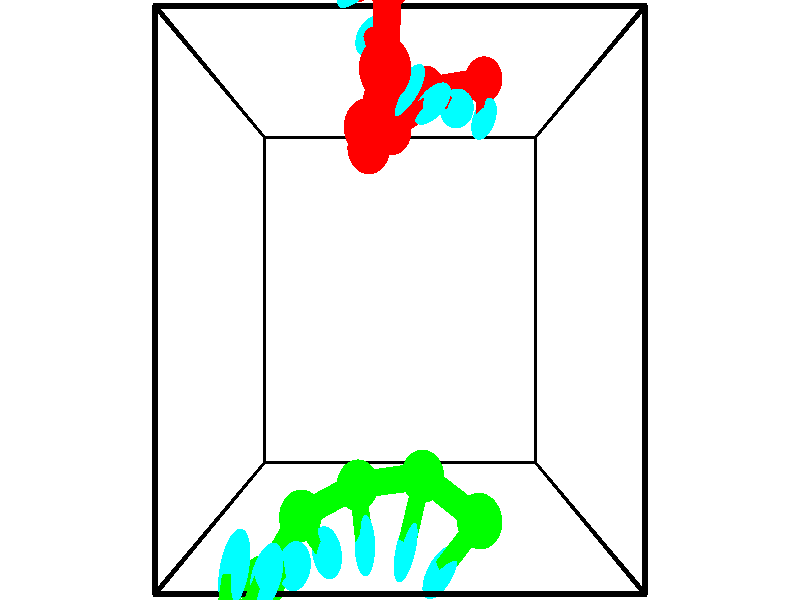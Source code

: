 // switches for output
#declare DRAW_BASES = 1; // possible values are 0, 1; only relevant for DNA ribbons
#declare DRAW_BASES_TYPE = 3; // possible values are 1, 2, 3; only relevant for DNA ribbons
#declare DRAW_FOG = 0; // set to 1 to enable fog

#include "colors.inc"

#include "transforms.inc"
background { rgb <1, 1, 1>}

#default {
   normal{
       ripples 0.25
       frequency 0.20
       turbulence 0.2
       lambda 5
   }
	finish {
		phong 0.1
		phong_size 40.
	}
}

// original window dimensions: 1024x640


// camera settings

camera {
	sky <-0, 1, 0>
	up <-0, 1, 0>
	right 1.6 * <1, 0, 0>
	location <2.5, 2.5, 11.1562>
	look_at <2.5, 2.5, 2.5>
	direction <0, 0, -8.6562>
	angle 67.0682
}


# declare cpy_camera_pos = <2.5, 2.5, 11.1562>;
# if (DRAW_FOG = 1)
fog {
	fog_type 2
	up vnormalize(cpy_camera_pos)
	color rgbt<1,1,1,0.3>
	distance 1e-5
	fog_alt 3e-3
	fog_offset 4
}
# end


// LIGHTS

# declare lum = 6;
global_settings {
	ambient_light rgb lum * <0.05, 0.05, 0.05>
	max_trace_level 15
}# declare cpy_direct_light_amount = 0.25;
light_source
{	1000 * <-1, -1, 1>,
	rgb lum * cpy_direct_light_amount
	parallel
}

light_source
{	1000 * <1, 1, -1>,
	rgb lum * cpy_direct_light_amount
	parallel
}

// strand 0

// nucleotide -1

// particle -1
sphere {
	<3.609995, 4.941429, 3.115776> 0.250000
	pigment { color rgbt <1,0,0,0> }
	no_shadow
}
cylinder {
	<3.578941, 4.633614, 3.369322>,  <3.560309, 4.448925, 3.521450>, 0.100000
	pigment { color rgbt <1,0,0,0> }
	no_shadow
}
cylinder {
	<3.578941, 4.633614, 3.369322>,  <3.609995, 4.941429, 3.115776>, 0.100000
	pigment { color rgbt <1,0,0,0> }
	no_shadow
}

// particle -1
sphere {
	<3.578941, 4.633614, 3.369322> 0.100000
	pigment { color rgbt <1,0,0,0> }
	no_shadow
}
sphere {
	0, 1
	scale<0.080000,0.200000,0.300000>
	matrix <-0.731437, 0.475995, 0.488292,
		-0.677476, -0.425725, -0.599821,
		-0.077634, -0.769537, 0.633866,
		3.555651, 4.402752, 3.559481>
	pigment { color rgbt <0,1,1,0> }
	no_shadow
}
cylinder {
	<2.831465, 4.781660, 3.297567>,  <3.609995, 4.941429, 3.115776>, 0.130000
	pigment { color rgbt <1,0,0,0> }
	no_shadow
}

// nucleotide -1

// particle -1
sphere {
	<2.831465, 4.781660, 3.297567> 0.250000
	pigment { color rgbt <1,0,0,0> }
	no_shadow
}
cylinder {
	<3.034470, 4.590096, 3.584085>,  <3.156272, 4.475157, 3.755995>, 0.100000
	pigment { color rgbt <1,0,0,0> }
	no_shadow
}
cylinder {
	<3.034470, 4.590096, 3.584085>,  <2.831465, 4.781660, 3.297567>, 0.100000
	pigment { color rgbt <1,0,0,0> }
	no_shadow
}

// particle -1
sphere {
	<3.034470, 4.590096, 3.584085> 0.100000
	pigment { color rgbt <1,0,0,0> }
	no_shadow
}
sphere {
	0, 1
	scale<0.080000,0.200000,0.300000>
	matrix <-0.704408, 0.248153, 0.665003,
		-0.496228, -0.842059, -0.211409,
		0.507510, -0.478912, 0.716294,
		3.186723, 4.446422, 3.798973>
	pigment { color rgbt <0,1,1,0> }
	no_shadow
}
cylinder {
	<2.394541, 4.287401, 3.490704>,  <2.831465, 4.781660, 3.297567>, 0.130000
	pigment { color rgbt <1,0,0,0> }
	no_shadow
}

// nucleotide -1

// particle -1
sphere {
	<2.394541, 4.287401, 3.490704> 0.250000
	pigment { color rgbt <1,0,0,0> }
	no_shadow
}
cylinder {
	<2.669792, 4.377968, 3.766447>,  <2.834943, 4.432308, 3.931893>, 0.100000
	pigment { color rgbt <1,0,0,0> }
	no_shadow
}
cylinder {
	<2.669792, 4.377968, 3.766447>,  <2.394541, 4.287401, 3.490704>, 0.100000
	pigment { color rgbt <1,0,0,0> }
	no_shadow
}

// particle -1
sphere {
	<2.669792, 4.377968, 3.766447> 0.100000
	pigment { color rgbt <1,0,0,0> }
	no_shadow
}
sphere {
	0, 1
	scale<0.080000,0.200000,0.300000>
	matrix <-0.721965, 0.308500, 0.619350,
		-0.072436, -0.923885, 0.375752,
		0.688128, 0.226417, 0.689359,
		2.876230, 4.445893, 3.973255>
	pigment { color rgbt <0,1,1,0> }
	no_shadow
}
cylinder {
	<2.132134, 3.987372, 4.051872>,  <2.394541, 4.287401, 3.490704>, 0.130000
	pigment { color rgbt <1,0,0,0> }
	no_shadow
}

// nucleotide -1

// particle -1
sphere {
	<2.132134, 3.987372, 4.051872> 0.250000
	pigment { color rgbt <1,0,0,0> }
	no_shadow
}
cylinder {
	<2.383945, 4.287567, 4.132334>,  <2.535032, 4.467684, 4.180611>, 0.100000
	pigment { color rgbt <1,0,0,0> }
	no_shadow
}
cylinder {
	<2.383945, 4.287567, 4.132334>,  <2.132134, 3.987372, 4.051872>, 0.100000
	pigment { color rgbt <1,0,0,0> }
	no_shadow
}

// particle -1
sphere {
	<2.383945, 4.287567, 4.132334> 0.100000
	pigment { color rgbt <1,0,0,0> }
	no_shadow
}
sphere {
	0, 1
	scale<0.080000,0.200000,0.300000>
	matrix <-0.664218, 0.385500, 0.640472,
		0.403129, -0.536796, 0.741172,
		0.629525, 0.750493, 0.201144,
		2.572804, 4.512713, 4.192680>
	pigment { color rgbt <0,1,1,0> }
	no_shadow
}
cylinder {
	<2.158347, 4.015227, 4.788817>,  <2.132134, 3.987372, 4.051872>, 0.130000
	pigment { color rgbt <1,0,0,0> }
	no_shadow
}

// nucleotide -1

// particle -1
sphere {
	<2.158347, 4.015227, 4.788817> 0.250000
	pigment { color rgbt <1,0,0,0> }
	no_shadow
}
cylinder {
	<2.280521, 4.364975, 4.637986>,  <2.353826, 4.574824, 4.547488>, 0.100000
	pigment { color rgbt <1,0,0,0> }
	no_shadow
}
cylinder {
	<2.280521, 4.364975, 4.637986>,  <2.158347, 4.015227, 4.788817>, 0.100000
	pigment { color rgbt <1,0,0,0> }
	no_shadow
}

// particle -1
sphere {
	<2.280521, 4.364975, 4.637986> 0.100000
	pigment { color rgbt <1,0,0,0> }
	no_shadow
}
sphere {
	0, 1
	scale<0.080000,0.200000,0.300000>
	matrix <-0.580193, 0.484892, 0.654413,
		0.755040, 0.018897, 0.655406,
		0.305435, 0.874370, -0.377077,
		2.372152, 4.627286, 4.524863>
	pigment { color rgbt <0,1,1,0> }
	no_shadow
}
cylinder {
	<2.356925, 4.346041, 5.369903>,  <2.158347, 4.015227, 4.788817>, 0.130000
	pigment { color rgbt <1,0,0,0> }
	no_shadow
}

// nucleotide -1

// particle -1
sphere {
	<2.356925, 4.346041, 5.369903> 0.250000
	pigment { color rgbt <1,0,0,0> }
	no_shadow
}
cylinder {
	<2.270515, 4.605255, 5.077770>,  <2.218670, 4.760784, 4.902491>, 0.100000
	pigment { color rgbt <1,0,0,0> }
	no_shadow
}
cylinder {
	<2.270515, 4.605255, 5.077770>,  <2.356925, 4.346041, 5.369903>, 0.100000
	pigment { color rgbt <1,0,0,0> }
	no_shadow
}

// particle -1
sphere {
	<2.270515, 4.605255, 5.077770> 0.100000
	pigment { color rgbt <1,0,0,0> }
	no_shadow
}
sphere {
	0, 1
	scale<0.080000,0.200000,0.300000>
	matrix <-0.547880, 0.538682, 0.640039,
		0.808185, 0.538396, 0.238678,
		-0.216023, 0.648036, -0.730331,
		2.205709, 4.799666, 4.858671>
	pigment { color rgbt <0,1,1,0> }
	no_shadow
}
cylinder {
	<2.394555, 4.981804, 5.668265>,  <2.356925, 4.346041, 5.369903>, 0.130000
	pigment { color rgbt <1,0,0,0> }
	no_shadow
}

// nucleotide -1

// particle -1
sphere {
	<2.394555, 4.981804, 5.668265> 0.250000
	pigment { color rgbt <1,0,0,0> }
	no_shadow
}
cylinder {
	<2.199097, 5.049362, 5.325873>,  <2.081822, 5.089897, 5.120439>, 0.100000
	pigment { color rgbt <1,0,0,0> }
	no_shadow
}
cylinder {
	<2.199097, 5.049362, 5.325873>,  <2.394555, 4.981804, 5.668265>, 0.100000
	pigment { color rgbt <1,0,0,0> }
	no_shadow
}

// particle -1
sphere {
	<2.199097, 5.049362, 5.325873> 0.100000
	pigment { color rgbt <1,0,0,0> }
	no_shadow
}
sphere {
	0, 1
	scale<0.080000,0.200000,0.300000>
	matrix <-0.542790, 0.709264, 0.449804,
		0.683084, 0.684411, -0.254905,
		-0.488646, 0.168894, -0.855979,
		2.052503, 5.100030, 5.069080>
	pigment { color rgbt <0,1,1,0> }
	no_shadow
}
cylinder {
	<2.402401, 5.743664, 5.494911>,  <2.394555, 4.981804, 5.668265>, 0.130000
	pigment { color rgbt <1,0,0,0> }
	no_shadow
}

// nucleotide -1

// particle -1
sphere {
	<2.402401, 5.743664, 5.494911> 0.250000
	pigment { color rgbt <1,0,0,0> }
	no_shadow
}
cylinder {
	<2.088959, 5.554886, 5.333303>,  <1.900893, 5.441619, 5.236339>, 0.100000
	pigment { color rgbt <1,0,0,0> }
	no_shadow
}
cylinder {
	<2.088959, 5.554886, 5.333303>,  <2.402401, 5.743664, 5.494911>, 0.100000
	pigment { color rgbt <1,0,0,0> }
	no_shadow
}

// particle -1
sphere {
	<2.088959, 5.554886, 5.333303> 0.100000
	pigment { color rgbt <1,0,0,0> }
	no_shadow
}
sphere {
	0, 1
	scale<0.080000,0.200000,0.300000>
	matrix <-0.621028, 0.577300, 0.530141,
		-0.016958, 0.666327, -0.745467,
		-0.783605, -0.471945, -0.404018,
		1.853877, 5.413302, 5.212098>
	pigment { color rgbt <0,1,1,0> }
	no_shadow
}
// strand 1

// nucleotide -1

// particle -1
sphere {
	<0.531050, 0.008460, 6.361202> 0.250000
	pigment { color rgbt <0,1,0,0> }
	no_shadow
}
cylinder {
	<0.841110, 0.070747, 6.606116>,  <1.027146, 0.108120, 6.753065>, 0.100000
	pigment { color rgbt <0,1,0,0> }
	no_shadow
}
cylinder {
	<0.841110, 0.070747, 6.606116>,  <0.531050, 0.008460, 6.361202>, 0.100000
	pigment { color rgbt <0,1,0,0> }
	no_shadow
}

// particle -1
sphere {
	<0.841110, 0.070747, 6.606116> 0.100000
	pigment { color rgbt <0,1,0,0> }
	no_shadow
}
sphere {
	0, 1
	scale<0.080000,0.200000,0.300000>
	matrix <-0.522378, 0.703058, 0.482525,
		-0.355334, -0.693875, 0.626319,
		0.775151, 0.155718, 0.612285,
		1.073655, 0.117463, 6.789802>
	pigment { color rgbt <0,1,1,0> }
	no_shadow
}
cylinder {
	<0.911792, -0.200329, 5.852788>,  <0.531050, 0.008460, 6.361202>, 0.130000
	pigment { color rgbt <0,1,0,0> }
	no_shadow
}

// nucleotide -1

// particle -1
sphere {
	<0.911792, -0.200329, 5.852788> 0.250000
	pigment { color rgbt <0,1,0,0> }
	no_shadow
}
cylinder {
	<0.933342, 0.148247, 5.657773>,  <0.946272, 0.357392, 5.540765>, 0.100000
	pigment { color rgbt <0,1,0,0> }
	no_shadow
}
cylinder {
	<0.933342, 0.148247, 5.657773>,  <0.911792, -0.200329, 5.852788>, 0.100000
	pigment { color rgbt <0,1,0,0> }
	no_shadow
}

// particle -1
sphere {
	<0.933342, 0.148247, 5.657773> 0.100000
	pigment { color rgbt <0,1,0,0> }
	no_shadow
}
sphere {
	0, 1
	scale<0.080000,0.200000,0.300000>
	matrix <0.630976, -0.408127, -0.659774,
		-0.773929, -0.272079, -0.571845,
		0.053875, 0.871439, -0.487536,
		0.949504, 0.409678, 5.511513>
	pigment { color rgbt <0,1,1,0> }
	no_shadow
}
cylinder {
	<0.842739, -0.365772, 5.065616>,  <0.911792, -0.200329, 5.852788>, 0.130000
	pigment { color rgbt <0,1,0,0> }
	no_shadow
}

// nucleotide -1

// particle -1
sphere {
	<0.842739, -0.365772, 5.065616> 0.250000
	pigment { color rgbt <0,1,0,0> }
	no_shadow
}
cylinder {
	<1.035995, -0.024864, 5.145828>,  <1.151950, 0.179680, 5.193954>, 0.100000
	pigment { color rgbt <0,1,0,0> }
	no_shadow
}
cylinder {
	<1.035995, -0.024864, 5.145828>,  <0.842739, -0.365772, 5.065616>, 0.100000
	pigment { color rgbt <0,1,0,0> }
	no_shadow
}

// particle -1
sphere {
	<1.035995, -0.024864, 5.145828> 0.100000
	pigment { color rgbt <0,1,0,0> }
	no_shadow
}
sphere {
	0, 1
	scale<0.080000,0.200000,0.300000>
	matrix <0.683263, -0.223802, -0.695029,
		-0.547473, 0.472811, -0.690452,
		0.483142, 0.852269, 0.200529,
		1.180938, 0.230817, 5.205986>
	pigment { color rgbt <0,1,1,0> }
	no_shadow
}
cylinder {
	<0.965809, -0.134014, 4.424033>,  <0.842739, -0.365772, 5.065616>, 0.130000
	pigment { color rgbt <0,1,0,0> }
	no_shadow
}

// nucleotide -1

// particle -1
sphere {
	<0.965809, -0.134014, 4.424033> 0.250000
	pigment { color rgbt <0,1,0,0> }
	no_shadow
}
cylinder {
	<1.212364, 0.051643, 4.678477>,  <1.360297, 0.163038, 4.831143>, 0.100000
	pigment { color rgbt <0,1,0,0> }
	no_shadow
}
cylinder {
	<1.212364, 0.051643, 4.678477>,  <0.965809, -0.134014, 4.424033>, 0.100000
	pigment { color rgbt <0,1,0,0> }
	no_shadow
}

// particle -1
sphere {
	<1.212364, 0.051643, 4.678477> 0.100000
	pigment { color rgbt <0,1,0,0> }
	no_shadow
}
sphere {
	0, 1
	scale<0.080000,0.200000,0.300000>
	matrix <0.745109, -0.082486, -0.661822,
		-0.254710, 0.881911, -0.396680,
		0.616389, 0.464143, 0.636110,
		1.397281, 0.190886, 4.869310>
	pigment { color rgbt <0,1,1,0> }
	no_shadow
}
cylinder {
	<1.323675, 0.373248, 4.015486>,  <0.965809, -0.134014, 4.424033>, 0.130000
	pigment { color rgbt <0,1,0,0> }
	no_shadow
}

// nucleotide -1

// particle -1
sphere {
	<1.323675, 0.373248, 4.015486> 0.250000
	pigment { color rgbt <0,1,0,0> }
	no_shadow
}
cylinder {
	<1.538620, 0.280930, 4.339949>,  <1.667587, 0.225538, 4.534627>, 0.100000
	pigment { color rgbt <0,1,0,0> }
	no_shadow
}
cylinder {
	<1.538620, 0.280930, 4.339949>,  <1.323675, 0.373248, 4.015486>, 0.100000
	pigment { color rgbt <0,1,0,0> }
	no_shadow
}

// particle -1
sphere {
	<1.538620, 0.280930, 4.339949> 0.100000
	pigment { color rgbt <0,1,0,0> }
	no_shadow
}
sphere {
	0, 1
	scale<0.080000,0.200000,0.300000>
	matrix <0.760347, -0.283519, -0.584371,
		0.364849, 0.930779, 0.023133,
		0.537362, -0.230796, 0.811157,
		1.699829, 0.211691, 4.583296>
	pigment { color rgbt <0,1,1,0> }
	no_shadow
}
cylinder {
	<1.989086, 0.646326, 3.899783>,  <1.323675, 0.373248, 4.015486>, 0.130000
	pigment { color rgbt <0,1,0,0> }
	no_shadow
}

// nucleotide -1

// particle -1
sphere {
	<1.989086, 0.646326, 3.899783> 0.250000
	pigment { color rgbt <0,1,0,0> }
	no_shadow
}
cylinder {
	<2.057297, 0.410202, 4.215367>,  <2.098223, 0.268528, 4.404717>, 0.100000
	pigment { color rgbt <0,1,0,0> }
	no_shadow
}
cylinder {
	<2.057297, 0.410202, 4.215367>,  <1.989086, 0.646326, 3.899783>, 0.100000
	pigment { color rgbt <0,1,0,0> }
	no_shadow
}

// particle -1
sphere {
	<2.057297, 0.410202, 4.215367> 0.100000
	pigment { color rgbt <0,1,0,0> }
	no_shadow
}
sphere {
	0, 1
	scale<0.080000,0.200000,0.300000>
	matrix <0.891712, -0.248226, -0.378461,
		0.419249, 0.768062, 0.484057,
		0.170526, -0.590309, 0.788959,
		2.108455, 0.233109, 4.452055>
	pigment { color rgbt <0,1,1,0> }
	no_shadow
}
cylinder {
	<2.762697, 0.795859, 4.144528>,  <1.989086, 0.646326, 3.899783>, 0.130000
	pigment { color rgbt <0,1,0,0> }
	no_shadow
}

// nucleotide -1

// particle -1
sphere {
	<2.762697, 0.795859, 4.144528> 0.250000
	pigment { color rgbt <0,1,0,0> }
	no_shadow
}
cylinder {
	<2.648621, 0.429794, 4.258472>,  <2.580175, 0.210155, 4.326839>, 0.100000
	pigment { color rgbt <0,1,0,0> }
	no_shadow
}
cylinder {
	<2.648621, 0.429794, 4.258472>,  <2.762697, 0.795859, 4.144528>, 0.100000
	pigment { color rgbt <0,1,0,0> }
	no_shadow
}

// particle -1
sphere {
	<2.648621, 0.429794, 4.258472> 0.100000
	pigment { color rgbt <0,1,0,0> }
	no_shadow
}
sphere {
	0, 1
	scale<0.080000,0.200000,0.300000>
	matrix <0.879970, -0.367799, -0.300628,
		0.379894, 0.164933, 0.910207,
		-0.285190, -0.915162, 0.284861,
		2.563064, 0.155246, 4.343931>
	pigment { color rgbt <0,1,1,0> }
	no_shadow
}
cylinder {
	<3.379567, 0.462020, 4.471496>,  <2.762697, 0.795859, 4.144528>, 0.130000
	pigment { color rgbt <0,1,0,0> }
	no_shadow
}

// nucleotide -1

// particle -1
sphere {
	<3.379567, 0.462020, 4.471496> 0.250000
	pigment { color rgbt <0,1,0,0> }
	no_shadow
}
cylinder {
	<3.135933, 0.157204, 4.383581>,  <2.989752, -0.025686, 4.330832>, 0.100000
	pigment { color rgbt <0,1,0,0> }
	no_shadow
}
cylinder {
	<3.135933, 0.157204, 4.383581>,  <3.379567, 0.462020, 4.471496>, 0.100000
	pigment { color rgbt <0,1,0,0> }
	no_shadow
}

// particle -1
sphere {
	<3.135933, 0.157204, 4.383581> 0.100000
	pigment { color rgbt <0,1,0,0> }
	no_shadow
}
sphere {
	0, 1
	scale<0.080000,0.200000,0.300000>
	matrix <0.777732, -0.519589, -0.353780,
		0.155395, -0.386419, 0.909138,
		-0.609086, -0.762041, -0.219789,
		2.953207, -0.071409, 4.317644>
	pigment { color rgbt <0,1,1,0> }
	no_shadow
}
// box output
cylinder {
	<0.000000, 0.000000, 0.000000>,  <5.000000, 0.000000, 0.000000>, 0.025000
	pigment { color rgbt <0,0,0,0> }
	no_shadow
}
cylinder {
	<0.000000, 0.000000, 0.000000>,  <0.000000, 5.000000, 0.000000>, 0.025000
	pigment { color rgbt <0,0,0,0> }
	no_shadow
}
cylinder {
	<0.000000, 0.000000, 0.000000>,  <0.000000, 0.000000, 5.000000>, 0.025000
	pigment { color rgbt <0,0,0,0> }
	no_shadow
}
cylinder {
	<5.000000, 5.000000, 5.000000>,  <0.000000, 5.000000, 5.000000>, 0.025000
	pigment { color rgbt <0,0,0,0> }
	no_shadow
}
cylinder {
	<5.000000, 5.000000, 5.000000>,  <5.000000, 0.000000, 5.000000>, 0.025000
	pigment { color rgbt <0,0,0,0> }
	no_shadow
}
cylinder {
	<5.000000, 5.000000, 5.000000>,  <5.000000, 5.000000, 0.000000>, 0.025000
	pigment { color rgbt <0,0,0,0> }
	no_shadow
}
cylinder {
	<0.000000, 0.000000, 5.000000>,  <0.000000, 5.000000, 5.000000>, 0.025000
	pigment { color rgbt <0,0,0,0> }
	no_shadow
}
cylinder {
	<0.000000, 0.000000, 5.000000>,  <5.000000, 0.000000, 5.000000>, 0.025000
	pigment { color rgbt <0,0,0,0> }
	no_shadow
}
cylinder {
	<5.000000, 5.000000, 0.000000>,  <0.000000, 5.000000, 0.000000>, 0.025000
	pigment { color rgbt <0,0,0,0> }
	no_shadow
}
cylinder {
	<5.000000, 5.000000, 0.000000>,  <5.000000, 0.000000, 0.000000>, 0.025000
	pigment { color rgbt <0,0,0,0> }
	no_shadow
}
cylinder {
	<5.000000, 0.000000, 5.000000>,  <5.000000, 0.000000, 0.000000>, 0.025000
	pigment { color rgbt <0,0,0,0> }
	no_shadow
}
cylinder {
	<0.000000, 5.000000, 0.000000>,  <0.000000, 5.000000, 5.000000>, 0.025000
	pigment { color rgbt <0,0,0,0> }
	no_shadow
}
// end of box output
